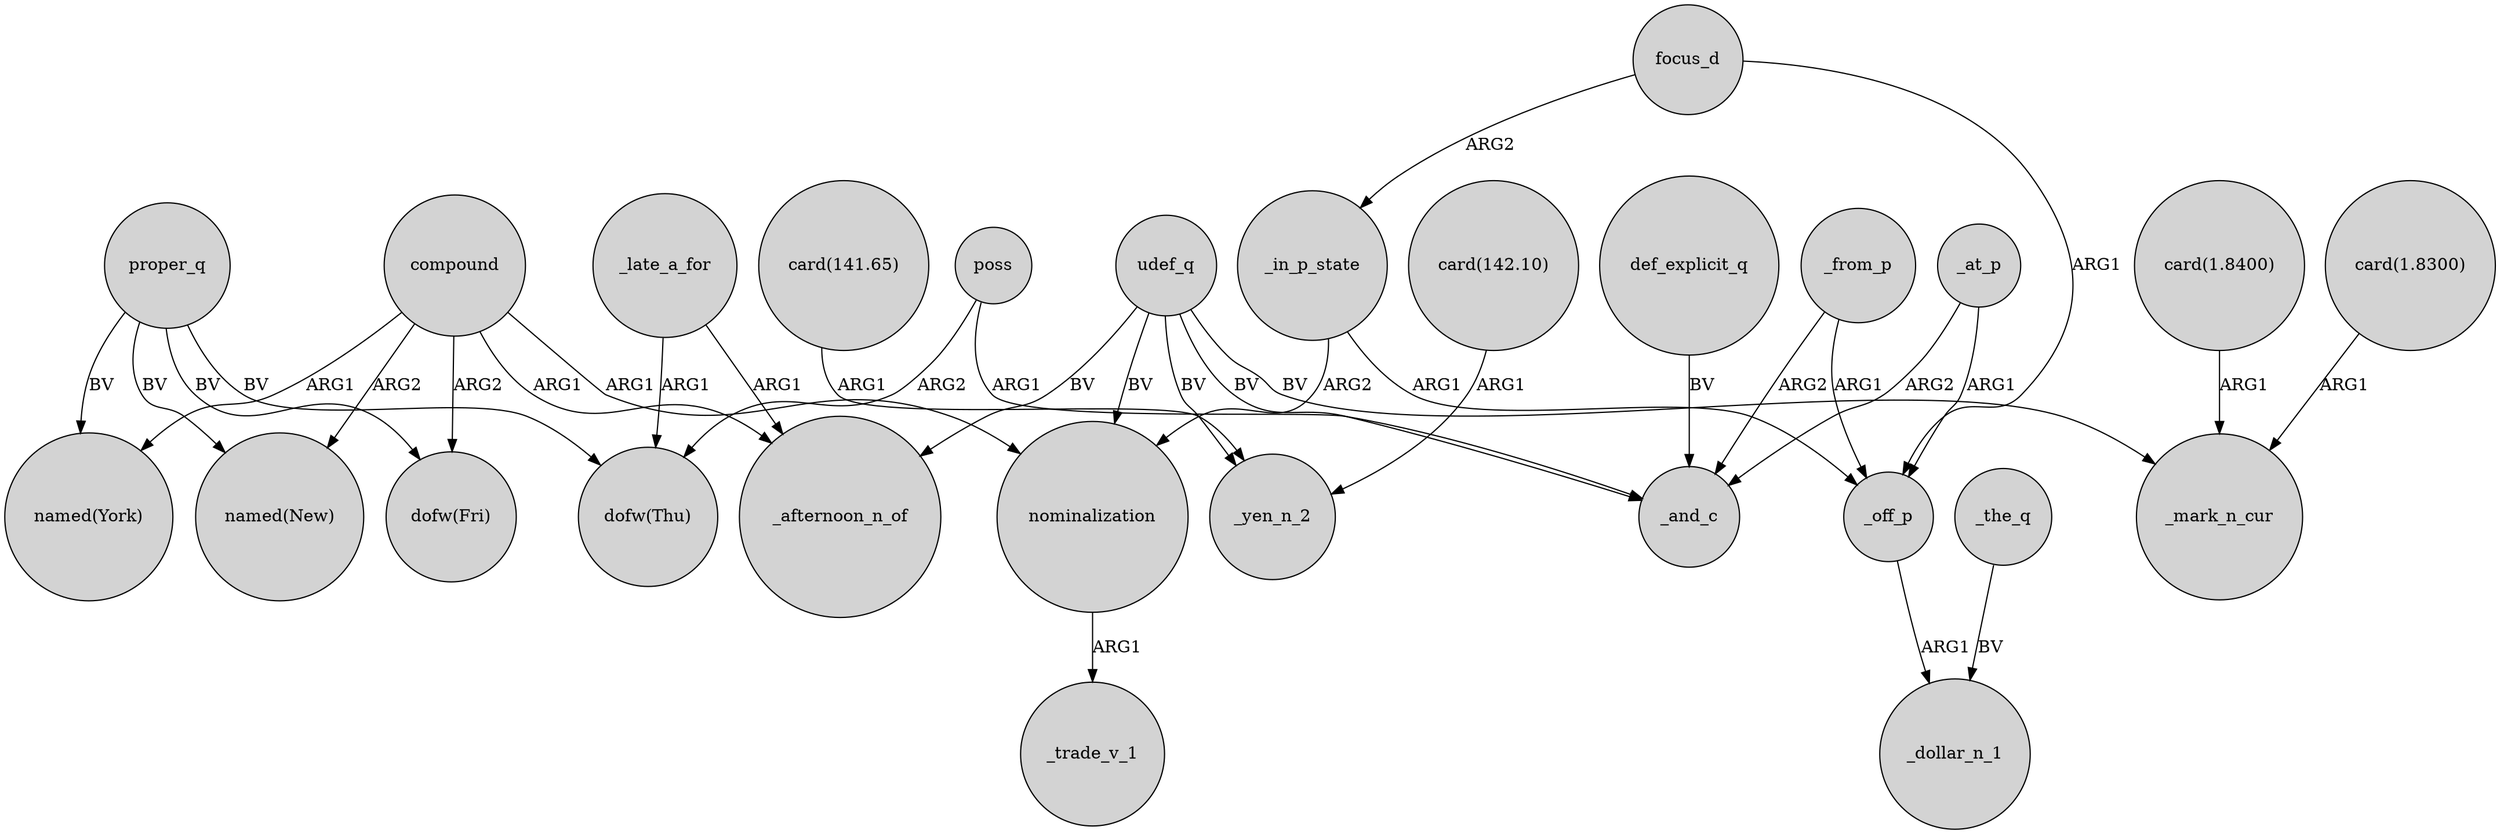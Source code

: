 digraph {
	node [shape=circle style=filled]
	_in_p_state -> nominalization [label=ARG2]
	focus_d -> _in_p_state [label=ARG2]
	proper_q -> "dofw(Fri)" [label=BV]
	"card(142.10)" -> _yen_n_2 [label=ARG1]
	_late_a_for -> _afternoon_n_of [label=ARG1]
	compound -> "named(New)" [label=ARG2]
	proper_q -> "named(New)" [label=BV]
	_from_p -> _and_c [label=ARG2]
	udef_q -> nominalization [label=BV]
	proper_q -> "dofw(Thu)" [label=BV]
	"card(141.65)" -> _yen_n_2 [label=ARG1]
	_off_p -> _dollar_n_1 [label=ARG1]
	_the_q -> _dollar_n_1 [label=BV]
	udef_q -> _and_c [label=BV]
	proper_q -> "named(York)" [label=BV]
	def_explicit_q -> _and_c [label=BV]
	compound -> nominalization [label=ARG1]
	_at_p -> _and_c [label=ARG2]
	_in_p_state -> _off_p [label=ARG1]
	poss -> _and_c [label=ARG1]
	compound -> _afternoon_n_of [label=ARG1]
	_at_p -> _off_p [label=ARG1]
	poss -> "dofw(Thu)" [label=ARG2]
	udef_q -> _afternoon_n_of [label=BV]
	_late_a_for -> "dofw(Thu)" [label=ARG1]
	udef_q -> _mark_n_cur [label=BV]
	"card(1.8400)" -> _mark_n_cur [label=ARG1]
	compound -> "named(York)" [label=ARG1]
	focus_d -> _off_p [label=ARG1]
	compound -> "dofw(Fri)" [label=ARG2]
	nominalization -> _trade_v_1 [label=ARG1]
	"card(1.8300)" -> _mark_n_cur [label=ARG1]
	_from_p -> _off_p [label=ARG1]
	udef_q -> _yen_n_2 [label=BV]
}

